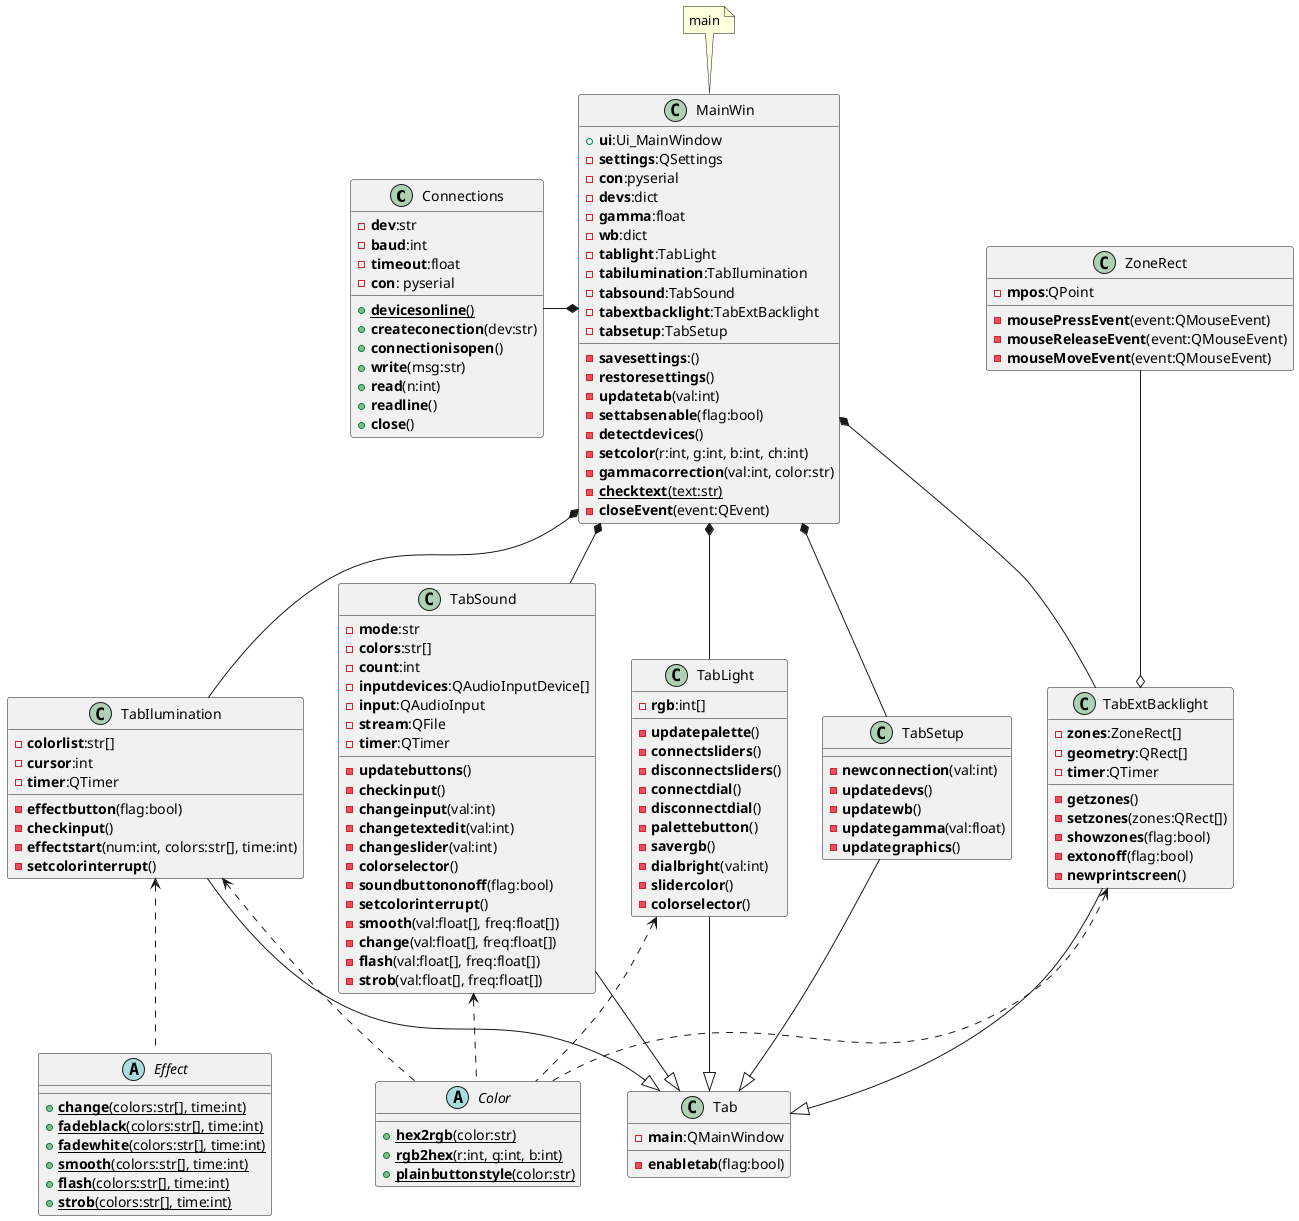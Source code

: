 @startuml

class Connections {
    - <b>dev</b>:str
    - <b>baud</b>:int
    - <b>timeout</b>:float
    - <b>con</b>: pyserial
    + <b>{static} devicesonline</b>()
    + <b>createconection</b>(dev:str)
    + <b>connectionisopen</b>()
    + <b>write</b>(msg:str)
    + <b>read</b>(n:int)
    + <b>readline</b>()
    + <b>close</b>()
}

abstract class Color{
    + <b>{static} hex2rgb</b>(color:str)
    + <b>{static} rgb2hex</b>(r:int, g:int, b:int)
    + <b>{static} plainbuttonstyle</b>(color:str)
}

abstract class Effect {
    + <b>{static} change</b>(colors:str[], time:int)
    + <b>{static} fadeblack</b>(colors:str[], time:int)
    + <b>{static} fadewhite</b>(colors:str[], time:int)
    + <b>{static} smooth</b>(colors:str[], time:int)
    + <b>{static} flash</b>(colors:str[], time:int)
    + <b>{static} strob</b>(colors:str[], time:int)
}

class Tab {
    - <b>main</b>:QMainWindow
    - <b>enabletab</b>(flag:bool)
}

class TabLight {
    - <b>rgb</b>:int[]
    - <b>updatepalette</b>()
    - <b>connectsliders</b>()
    - <b>disconnectsliders</b>()
    - <b>connectdial</b>()
    - <b>disconnectdial</b>()
    - <b>palettebutton</b>()
    - <b>savergb</b>()
    - <b>dialbright</b>(val:int)
    - <b>slidercolor</b>()
    - <b>colorselector</b>()
}

class TabIlumination {
    - <b>colorlist</b>:str[]
    - <b>cursor</b>:int
    - <b>timer</b>:QTimer
    - <b>effectbutton</b>(flag:bool)
    - <b>checkinput</b>()
    - <b>effectstart</b>(num:int, colors:str[], time:int)
    - <b>setcolorinterrupt</b>()
}

class TabSound {
    - <b>mode</b>:str
    - <b>colors</b>:str[]
    - <b>count</b>:int
    - <b>inputdevices</b>:QAudioInputDevice[]
    - <b>input</b>:QAudioInput
    - <b>stream</b>:QFile
    - <b>timer</b>:QTimer
    - <b>updatebuttons</b>()
    - <b>checkinput</b>()
    - <b>changeinput</b>(val:int)
    - <b>changetextedit</b>(val:int)
    - <b>changeslider</b>(val:int)
    - <b>colorselector</b>()
    - <b>soundbuttononoff</b>(flag:bool)
    - <b>setcolorinterrupt</b>()
    - <b>smooth</b>(val:float[], freq:float[])
    - <b>change</b>(val:float[], freq:float[])
    - <b>flash</b>(val:float[], freq:float[])
    - <b>strob</b>(val:float[], freq:float[])
}

class TabExtBacklight {
    - <b>zones</b>:ZoneRect[]
    - <b>geometry</b>:QRect[]
    - <b>timer</b>:QTimer
    - <b>getzones</b>()
    - <b>setzones</b>(zones:QRect[])
    - <b>showzones</b>(flag:bool)
    - <b>extonoff</b>(flag:bool)
    - <b>newprintscreen</b>()
}

class TabSetup {
    - <b>newconnection</b>(val:int)
    - <b>updatedevs</b>()
    - <b>updatewb</b>()
    - <b>updategamma</b>(val:float)
    - <b>updategraphics</b>()
}

class ZoneRect {
    - <b>mpos</b>:QPoint
    - <b>mousePressEvent</b>(event:QMouseEvent)
    - <b>mouseReleaseEvent</b>(event:QMouseEvent)
    - <b>mouseMoveEvent</b>(event:QMouseEvent)
}

class MainWin {
    + <b>ui</b>:Ui_MainWindow
    - <b>settings</b>:QSettings
    - <b>con</b>:pyserial
    - <b>devs</b>:dict
    - <b>gamma</b>:float
    - <b>wb</b>:dict
    - <b>tablight</b>:TabLight
    - <b>tabilumination</b>:TabIlumination
    - <b>tabsound</b>:TabSound
    - <b>tabextbacklight</b>:TabExtBacklight
    - <b>tabsetup</b>:TabSetup
    - <b>savesettings</b>:()
    - <b>restoresettings</b>()
    - <b>updatetab</b>(val:int)
    - <b>settabsenable</b>(flag:bool)
    - <b>detectdevices</b>()
    - <b>setcolor</b>(r:int, g:int, b:int, ch:int)
    - <b>gammacorrection</b>(val:int, color:str)
    - <b>{static}checktext</b>(text:str)
    - <b>closeEvent</b>(event:QEvent)
}

note top of MainWin
    main
end note

MainWin          *-left-  Connections
MainWin          *-down-  TabLight
MainWin          *-down-  TabIlumination
MainWin          *-down-  TabSound
MainWin          *-down-  TabExtBacklight
MainWin          *-down-  TabSetup
Tab              <|-up-   TabLight
Tab              <|-up-   TabIlumination
Tab              <|-up-   TabSound
Tab              <|-up-   TabExtBacklight
Tab              <|-up-   TabSetup
TabExtBacklight  o-up-    ZoneRect
TabIlumination   <.down.  Effect
TabLight         <.down.  Color
TabIlumination   <.down.  Color
TabSound         <.down.  Color
TabExtBacklight  <.down.  Color

@enduml